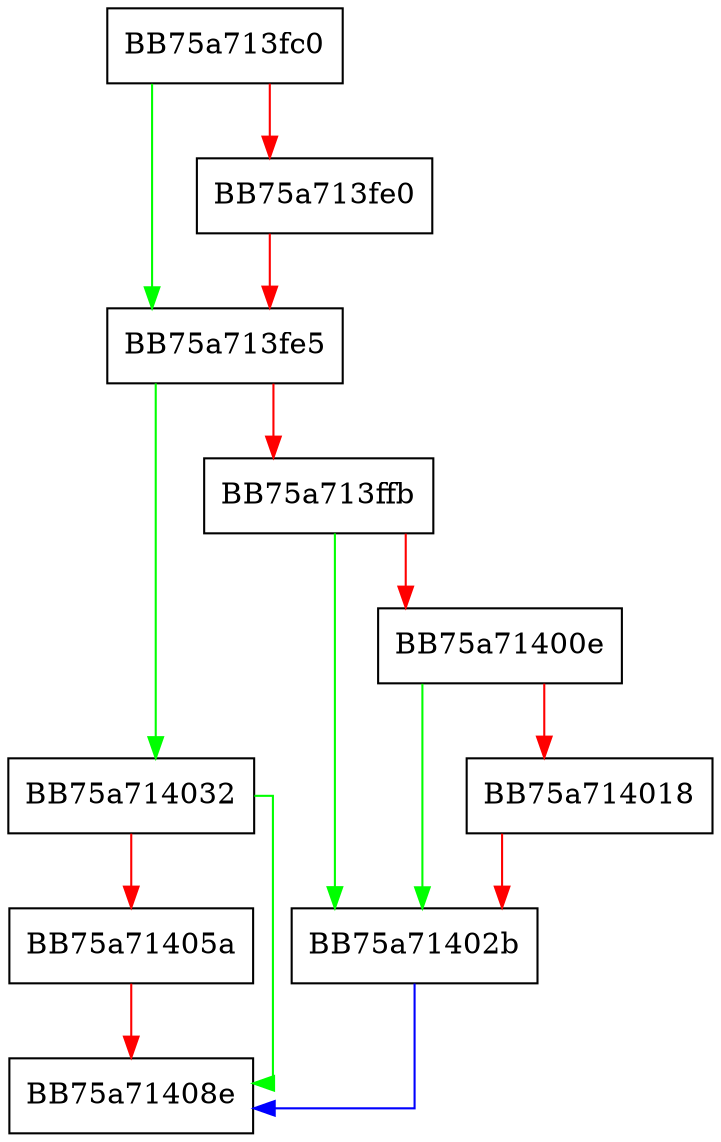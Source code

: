 digraph Init {
  node [shape="box"];
  graph [splines=ortho];
  BB75a713fc0 -> BB75a713fe5 [color="green"];
  BB75a713fc0 -> BB75a713fe0 [color="red"];
  BB75a713fe0 -> BB75a713fe5 [color="red"];
  BB75a713fe5 -> BB75a714032 [color="green"];
  BB75a713fe5 -> BB75a713ffb [color="red"];
  BB75a713ffb -> BB75a71402b [color="green"];
  BB75a713ffb -> BB75a71400e [color="red"];
  BB75a71400e -> BB75a71402b [color="green"];
  BB75a71400e -> BB75a714018 [color="red"];
  BB75a714018 -> BB75a71402b [color="red"];
  BB75a71402b -> BB75a71408e [color="blue"];
  BB75a714032 -> BB75a71408e [color="green"];
  BB75a714032 -> BB75a71405a [color="red"];
  BB75a71405a -> BB75a71408e [color="red"];
}